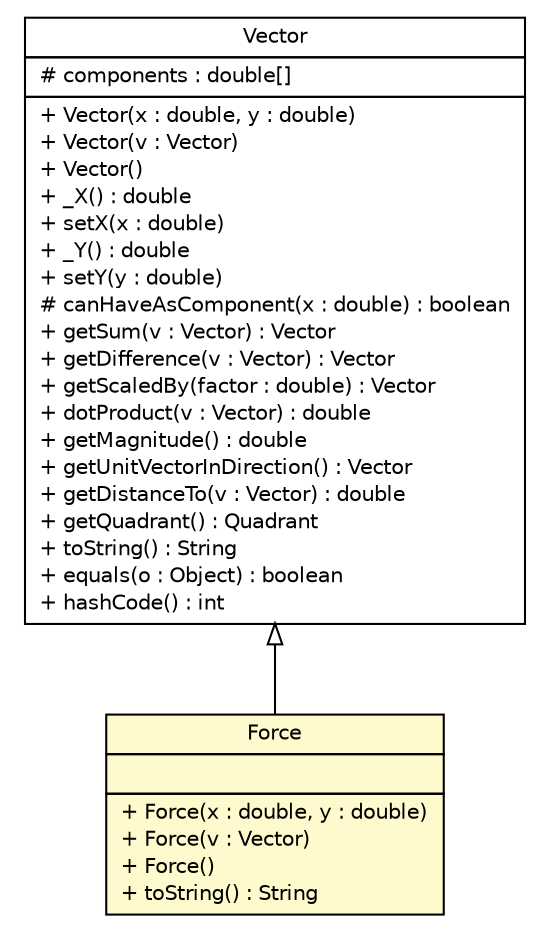 #!/usr/local/bin/dot
#
# Class diagram 
# Generated by UMLGraph version R5_6 (http://www.umlgraph.org/)
#

digraph G {
	edge [fontname="Helvetica",fontsize=10,labelfontname="Helvetica",labelfontsize=10];
	node [fontname="Helvetica",fontsize=10,shape=plaintext];
	nodesep=0.25;
	ranksep=0.5;
	// world.physics.vector.Force
	c10326 [label=<<table title="world.physics.vector.Force" border="0" cellborder="1" cellspacing="0" cellpadding="2" port="p" bgcolor="lemonChiffon" href="./Force.html">
		<tr><td><table border="0" cellspacing="0" cellpadding="1">
<tr><td align="center" balign="center"> Force </td></tr>
		</table></td></tr>
		<tr><td><table border="0" cellspacing="0" cellpadding="1">
<tr><td align="left" balign="left">  </td></tr>
		</table></td></tr>
		<tr><td><table border="0" cellspacing="0" cellpadding="1">
<tr><td align="left" balign="left"> + Force(x : double, y : double) </td></tr>
<tr><td align="left" balign="left"> + Force(v : Vector) </td></tr>
<tr><td align="left" balign="left"> + Force() </td></tr>
<tr><td align="left" balign="left"> + toString() : String </td></tr>
		</table></td></tr>
		</table>>, URL="./Force.html", fontname="Helvetica", fontcolor="black", fontsize=10.0];
	// world.physics.vector.Vector
	c10332 [label=<<table title="world.physics.vector.Vector" border="0" cellborder="1" cellspacing="0" cellpadding="2" port="p" href="./Vector.html">
		<tr><td><table border="0" cellspacing="0" cellpadding="1">
<tr><td align="center" balign="center"> Vector </td></tr>
		</table></td></tr>
		<tr><td><table border="0" cellspacing="0" cellpadding="1">
<tr><td align="left" balign="left"> # components : double[] </td></tr>
		</table></td></tr>
		<tr><td><table border="0" cellspacing="0" cellpadding="1">
<tr><td align="left" balign="left"> + Vector(x : double, y : double) </td></tr>
<tr><td align="left" balign="left"> + Vector(v : Vector) </td></tr>
<tr><td align="left" balign="left"> + Vector() </td></tr>
<tr><td align="left" balign="left"> + _X() : double </td></tr>
<tr><td align="left" balign="left"> + setX(x : double) </td></tr>
<tr><td align="left" balign="left"> + _Y() : double </td></tr>
<tr><td align="left" balign="left"> + setY(y : double) </td></tr>
<tr><td align="left" balign="left"> # canHaveAsComponent(x : double) : boolean </td></tr>
<tr><td align="left" balign="left"> + getSum(v : Vector) : Vector </td></tr>
<tr><td align="left" balign="left"> + getDifference(v : Vector) : Vector </td></tr>
<tr><td align="left" balign="left"> + getScaledBy(factor : double) : Vector </td></tr>
<tr><td align="left" balign="left"> + dotProduct(v : Vector) : double </td></tr>
<tr><td align="left" balign="left"> + getMagnitude() : double </td></tr>
<tr><td align="left" balign="left"> + getUnitVectorInDirection() : Vector </td></tr>
<tr><td align="left" balign="left"> + getDistanceTo(v : Vector) : double </td></tr>
<tr><td align="left" balign="left"> + getQuadrant() : Quadrant </td></tr>
<tr><td align="left" balign="left"> + toString() : String </td></tr>
<tr><td align="left" balign="left"> + equals(o : Object) : boolean </td></tr>
<tr><td align="left" balign="left"> + hashCode() : int </td></tr>
		</table></td></tr>
		</table>>, URL="./Vector.html", fontname="Helvetica", fontcolor="black", fontsize=10.0];
	//world.physics.vector.Force extends world.physics.vector.Vector
	c10332:p -> c10326:p [dir=back,arrowtail=empty];
}

